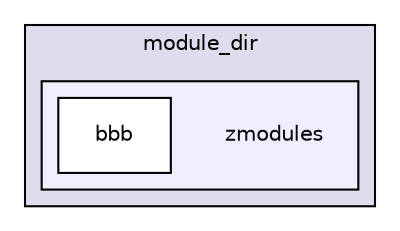 digraph "gulp-src/node_modules/gulp/node_modules/liftoff/node_modules/resolve/test/module_dir/zmodules" {
  compound=true
  node [ fontsize="10", fontname="Helvetica"];
  edge [ labelfontsize="10", labelfontname="Helvetica"];
  subgraph clusterdir_771a41c62a915464c912f6294ca8b272 {
    graph [ bgcolor="#ddddee", pencolor="black", label="module_dir" fontname="Helvetica", fontsize="10", URL="dir_771a41c62a915464c912f6294ca8b272.html"]
  subgraph clusterdir_e9413d6c3cdc2056172e89080db25708 {
    graph [ bgcolor="#eeeeff", pencolor="black", label="" URL="dir_e9413d6c3cdc2056172e89080db25708.html"];
    dir_e9413d6c3cdc2056172e89080db25708 [shape=plaintext label="zmodules"];
    dir_46523fb0db81d4ac8d588f2d8ede5789 [shape=box label="bbb" color="black" fillcolor="white" style="filled" URL="dir_46523fb0db81d4ac8d588f2d8ede5789.html"];
  }
  }
}
